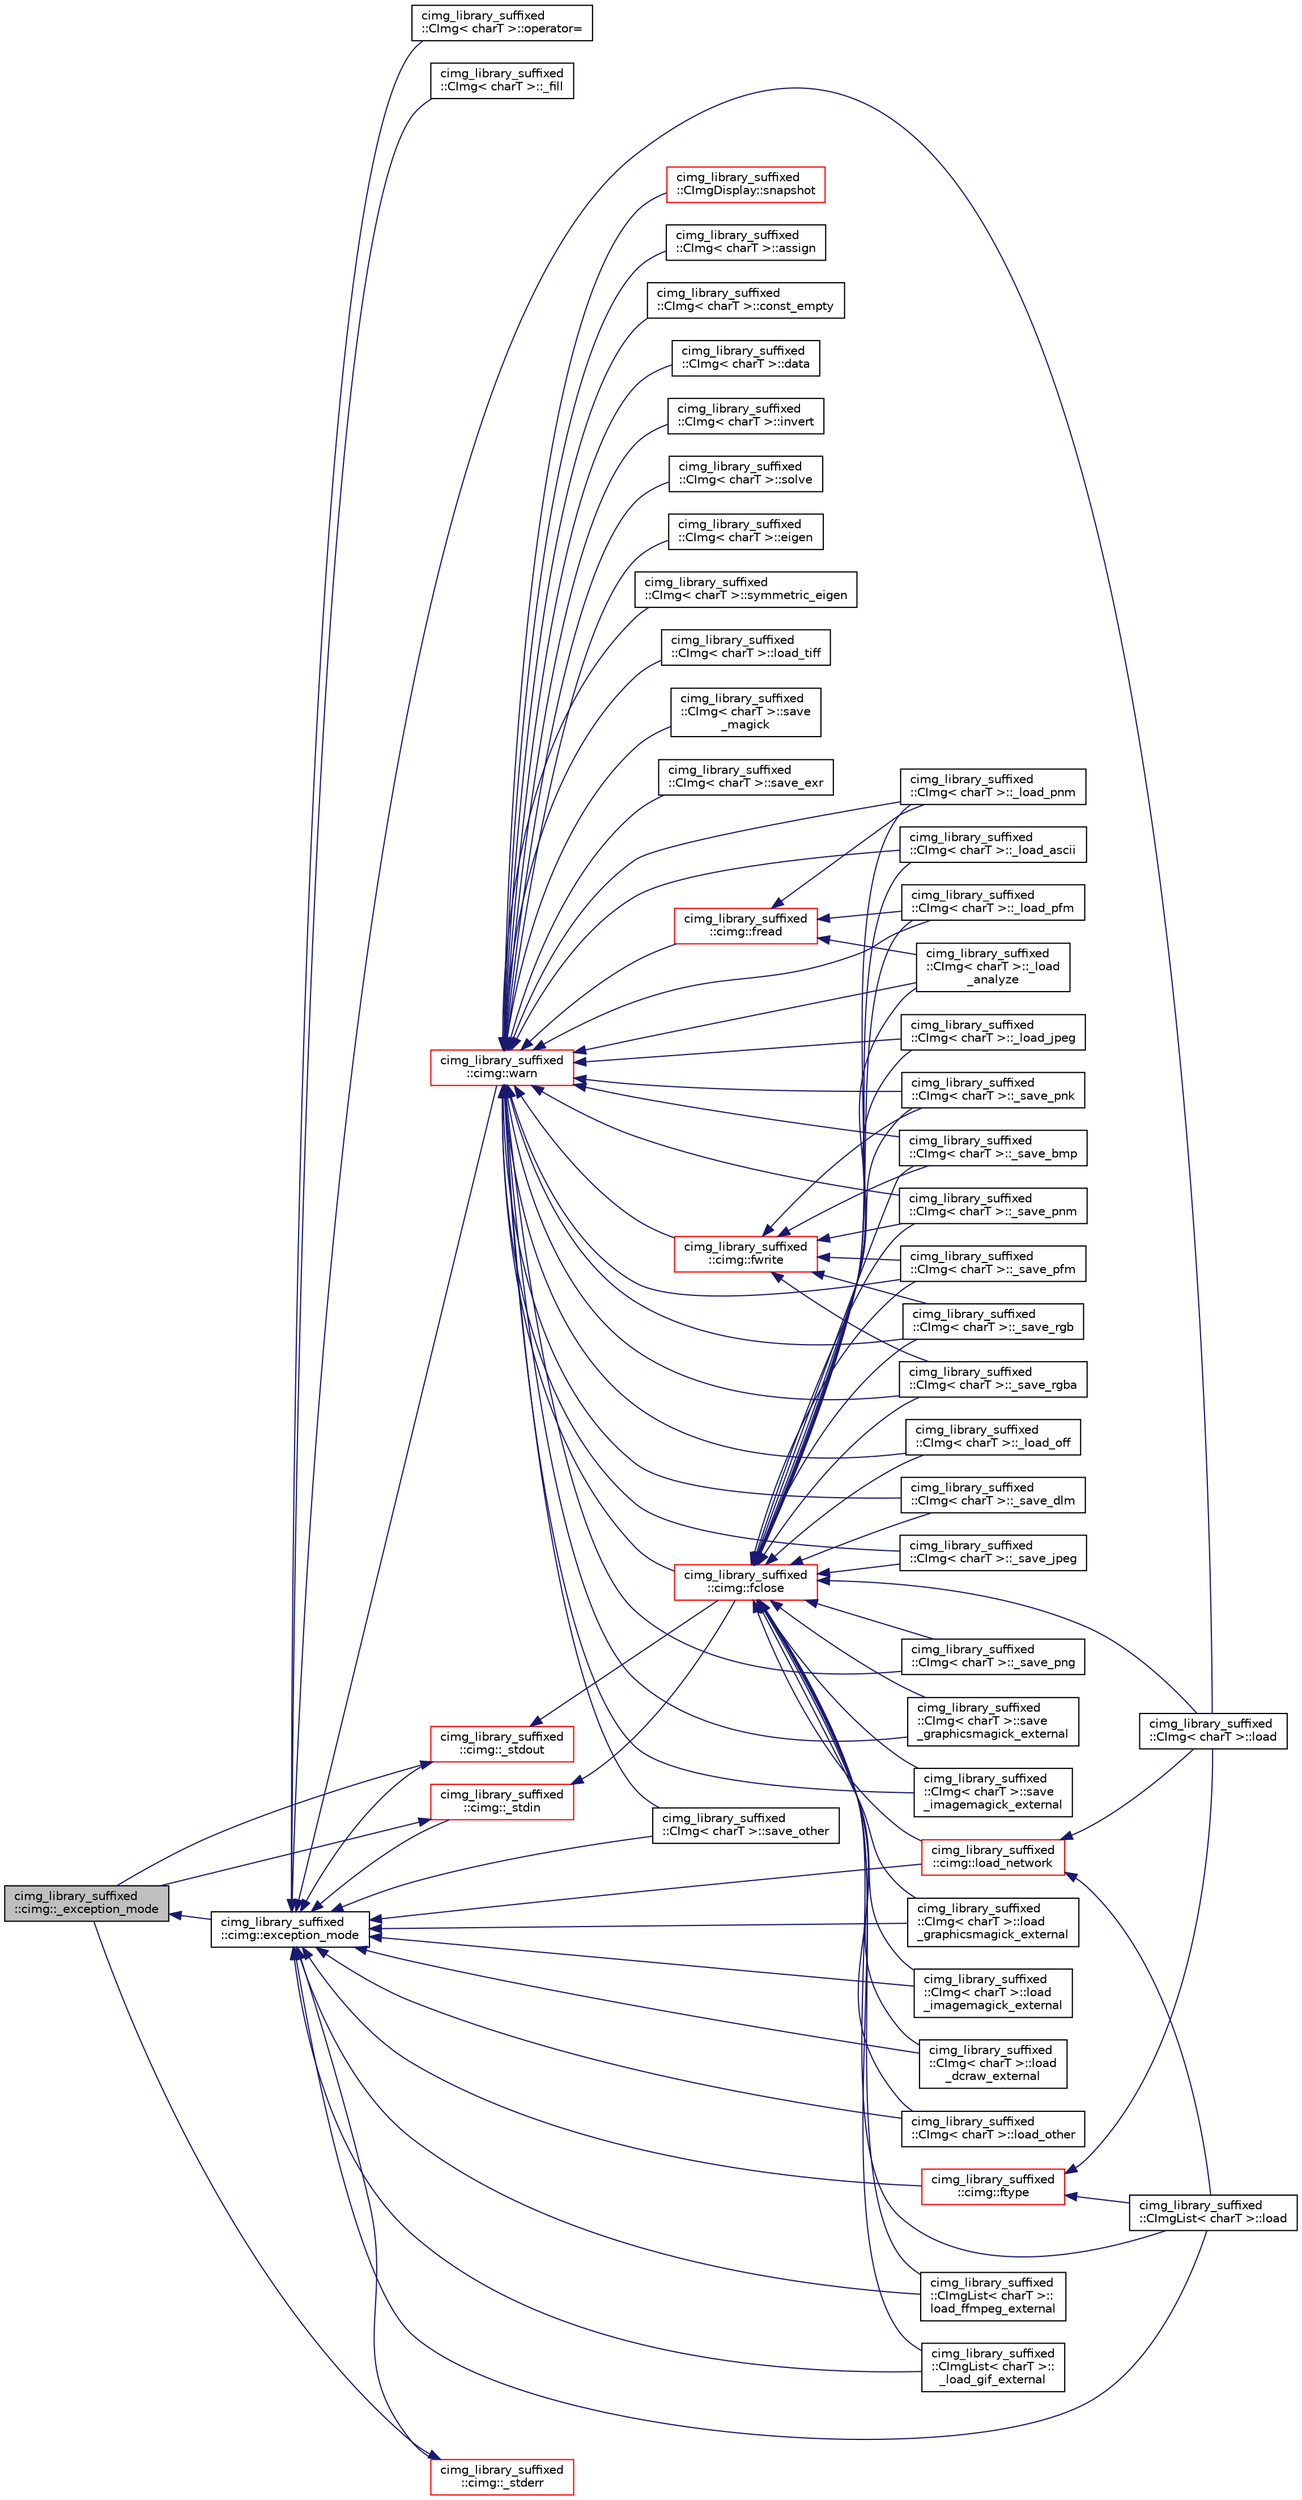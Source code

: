 digraph "cimg_library_suffixed::cimg::_exception_mode"
{
  edge [fontname="Helvetica",fontsize="10",labelfontname="Helvetica",labelfontsize="10"];
  node [fontname="Helvetica",fontsize="10",shape=record];
  rankdir="LR";
  Node11 [label="cimg_library_suffixed\l::cimg::_exception_mode",height=0.2,width=0.4,color="black", fillcolor="grey75", style="filled", fontcolor="black"];
  Node11 -> Node12 [dir="back",color="midnightblue",fontsize="10",style="solid",fontname="Helvetica"];
  Node12 [label="cimg_library_suffixed\l::cimg::exception_mode",height=0.2,width=0.4,color="black", fillcolor="white", style="filled",URL="$namespacecimg__library__suffixed_1_1cimg.html#aeafab144366eddd11360f32f468fa4af",tooltip="Set current  exception mode. "];
  Node12 -> Node13 [dir="back",color="midnightblue",fontsize="10",style="solid",fontname="Helvetica"];
  Node13 [label="cimg_library_suffixed\l::cimg::warn",height=0.2,width=0.4,color="red", fillcolor="white", style="filled",URL="$namespacecimg__library__suffixed_1_1cimg.html#acfd3624d72ed7f79c82ec45646c685e7",tooltip="Display a warning message on the default output stream. "];
  Node13 -> Node14 [dir="back",color="midnightblue",fontsize="10",style="solid",fontname="Helvetica"];
  Node14 [label="cimg_library_suffixed\l::cimg::fclose",height=0.2,width=0.4,color="red", fillcolor="white", style="filled",URL="$namespacecimg__library__suffixed_1_1cimg.html#ac436b94e6ffef5fd420bb3d7c05fd416",tooltip="Close a file. "];
  Node14 -> Node48 [dir="back",color="midnightblue",fontsize="10",style="solid",fontname="Helvetica"];
  Node48 [label="cimg_library_suffixed\l::CImg\< charT \>::load",height=0.2,width=0.4,color="black", fillcolor="white", style="filled",URL="$structcimg__library__suffixed_1_1_c_img.html#ae8353b28bfbc5c4421c7adfbb98fe32f",tooltip="Load image from a file. "];
  Node14 -> Node49 [dir="back",color="midnightblue",fontsize="10",style="solid",fontname="Helvetica"];
  Node49 [label="cimg_library_suffixed\l::CImg\< charT \>::_load_ascii",height=0.2,width=0.4,color="black", fillcolor="white", style="filled",URL="$structcimg__library__suffixed_1_1_c_img.html#aec24d1f432932c808966d2a74c7aecb1"];
  Node14 -> Node52 [dir="back",color="midnightblue",fontsize="10",style="solid",fontname="Helvetica"];
  Node52 [label="cimg_library_suffixed\l::CImg\< charT \>::_load_jpeg",height=0.2,width=0.4,color="black", fillcolor="white", style="filled",URL="$structcimg__library__suffixed_1_1_c_img.html#aaa44f102ce0bd97a01d128fe431c1bb2"];
  Node14 -> Node54 [dir="back",color="midnightblue",fontsize="10",style="solid",fontname="Helvetica"];
  Node54 [label="cimg_library_suffixed\l::CImg\< charT \>::_load_pnm",height=0.2,width=0.4,color="black", fillcolor="white", style="filled",URL="$structcimg__library__suffixed_1_1_c_img.html#a4ee4502761ce479392f2641211a5694f"];
  Node14 -> Node55 [dir="back",color="midnightblue",fontsize="10",style="solid",fontname="Helvetica"];
  Node55 [label="cimg_library_suffixed\l::CImg\< charT \>::_load_pfm",height=0.2,width=0.4,color="black", fillcolor="white", style="filled",URL="$structcimg__library__suffixed_1_1_c_img.html#a0735cc3a6a6f0639ff34e98086cb7992"];
  Node14 -> Node58 [dir="back",color="midnightblue",fontsize="10",style="solid",fontname="Helvetica"];
  Node58 [label="cimg_library_suffixed\l::CImg\< charT \>::_load\l_analyze",height=0.2,width=0.4,color="black", fillcolor="white", style="filled",URL="$structcimg__library__suffixed_1_1_c_img.html#a01444df91267a5b4cb8105ac5886f12f"];
  Node14 -> Node62 [dir="back",color="midnightblue",fontsize="10",style="solid",fontname="Helvetica"];
  Node62 [label="cimg_library_suffixed\l::CImg\< charT \>::_load_off",height=0.2,width=0.4,color="black", fillcolor="white", style="filled",URL="$structcimg__library__suffixed_1_1_c_img.html#a8f2efb14f687ccdb85c060757ca5a306"];
  Node14 -> Node63 [dir="back",color="midnightblue",fontsize="10",style="solid",fontname="Helvetica"];
  Node63 [label="cimg_library_suffixed\l::CImg\< charT \>::load\l_graphicsmagick_external",height=0.2,width=0.4,color="black", fillcolor="white", style="filled",URL="$structcimg__library__suffixed_1_1_c_img.html#a34578e61c66a0046835660bada43e3d6",tooltip="Load image using GraphicsMagick&#39;s external tool &#39;gm&#39;. "];
  Node14 -> Node65 [dir="back",color="midnightblue",fontsize="10",style="solid",fontname="Helvetica"];
  Node65 [label="cimg_library_suffixed\l::CImg\< charT \>::load\l_imagemagick_external",height=0.2,width=0.4,color="black", fillcolor="white", style="filled",URL="$structcimg__library__suffixed_1_1_c_img.html#a8278afa0b313d0f3465ef91dabdac549",tooltip="Load image using ImageMagick&#39;s external tool &#39;convert&#39;. "];
  Node14 -> Node67 [dir="back",color="midnightblue",fontsize="10",style="solid",fontname="Helvetica"];
  Node67 [label="cimg_library_suffixed\l::CImg\< charT \>::load\l_dcraw_external",height=0.2,width=0.4,color="black", fillcolor="white", style="filled",URL="$structcimg__library__suffixed_1_1_c_img.html#ae8ee2dbbc634767b37efabe0f0eb7104",tooltip="Load image from a RAW Color Camera file, using external tool &#39;dcraw&#39;. "];
  Node14 -> Node68 [dir="back",color="midnightblue",fontsize="10",style="solid",fontname="Helvetica"];
  Node68 [label="cimg_library_suffixed\l::CImg\< charT \>::load_other",height=0.2,width=0.4,color="black", fillcolor="white", style="filled",URL="$structcimg__library__suffixed_1_1_c_img.html#a180e60402e08fc7714c737e1974b9870",tooltip="Load image using various non-native ways. "];
  Node14 -> Node20 [dir="back",color="midnightblue",fontsize="10",style="solid",fontname="Helvetica"];
  Node20 [label="cimg_library_suffixed\l::CImg\< charT \>::_save_dlm",height=0.2,width=0.4,color="black", fillcolor="white", style="filled",URL="$structcimg__library__suffixed_1_1_c_img.html#a78929d9b9d2af829f3e3fc576e99b61d"];
  Node14 -> Node21 [dir="back",color="midnightblue",fontsize="10",style="solid",fontname="Helvetica"];
  Node21 [label="cimg_library_suffixed\l::CImg\< charT \>::_save_bmp",height=0.2,width=0.4,color="black", fillcolor="white", style="filled",URL="$structcimg__library__suffixed_1_1_c_img.html#ae9faefb948746c5d646fe5c80f28c4fc"];
  Node14 -> Node22 [dir="back",color="midnightblue",fontsize="10",style="solid",fontname="Helvetica"];
  Node22 [label="cimg_library_suffixed\l::CImg\< charT \>::_save_jpeg",height=0.2,width=0.4,color="black", fillcolor="white", style="filled",URL="$structcimg__library__suffixed_1_1_c_img.html#aa41e292505817af60a4896ed19302304"];
  Node14 -> Node24 [dir="back",color="midnightblue",fontsize="10",style="solid",fontname="Helvetica"];
  Node24 [label="cimg_library_suffixed\l::CImg\< charT \>::_save_png",height=0.2,width=0.4,color="black", fillcolor="white", style="filled",URL="$structcimg__library__suffixed_1_1_c_img.html#aab5e304310373159e357250314e99da6"];
  Node14 -> Node25 [dir="back",color="midnightblue",fontsize="10",style="solid",fontname="Helvetica"];
  Node25 [label="cimg_library_suffixed\l::CImg\< charT \>::_save_pnm",height=0.2,width=0.4,color="black", fillcolor="white", style="filled",URL="$structcimg__library__suffixed_1_1_c_img.html#a3b62455c9523881fa64a47d8362c3d80"];
  Node14 -> Node26 [dir="back",color="midnightblue",fontsize="10",style="solid",fontname="Helvetica"];
  Node26 [label="cimg_library_suffixed\l::CImg\< charT \>::_save_pnk",height=0.2,width=0.4,color="black", fillcolor="white", style="filled",URL="$structcimg__library__suffixed_1_1_c_img.html#a4bcf33abcee45165d20d9530f6c85242"];
  Node14 -> Node27 [dir="back",color="midnightblue",fontsize="10",style="solid",fontname="Helvetica"];
  Node27 [label="cimg_library_suffixed\l::CImg\< charT \>::_save_pfm",height=0.2,width=0.4,color="black", fillcolor="white", style="filled",URL="$structcimg__library__suffixed_1_1_c_img.html#a65be74d7d22bb71e708b3beb8e9cae49"];
  Node14 -> Node28 [dir="back",color="midnightblue",fontsize="10",style="solid",fontname="Helvetica"];
  Node28 [label="cimg_library_suffixed\l::CImg\< charT \>::_save_rgb",height=0.2,width=0.4,color="black", fillcolor="white", style="filled",URL="$structcimg__library__suffixed_1_1_c_img.html#a06c5e27c1dde885a96cfdad05835644e"];
  Node14 -> Node29 [dir="back",color="midnightblue",fontsize="10",style="solid",fontname="Helvetica"];
  Node29 [label="cimg_library_suffixed\l::CImg\< charT \>::_save_rgba",height=0.2,width=0.4,color="black", fillcolor="white", style="filled",URL="$structcimg__library__suffixed_1_1_c_img.html#a974a21a1c7242ff9b08e4590701d920d"];
  Node14 -> Node39 [dir="back",color="midnightblue",fontsize="10",style="solid",fontname="Helvetica"];
  Node39 [label="cimg_library_suffixed\l::CImg\< charT \>::save\l_graphicsmagick_external",height=0.2,width=0.4,color="black", fillcolor="white", style="filled",URL="$structcimg__library__suffixed_1_1_c_img.html#a44f125968c20e8c7d833bf7d75c32db6",tooltip="Save image using GraphicsMagick&#39;s external binary. "];
  Node14 -> Node40 [dir="back",color="midnightblue",fontsize="10",style="solid",fontname="Helvetica"];
  Node40 [label="cimg_library_suffixed\l::CImg\< charT \>::save\l_imagemagick_external",height=0.2,width=0.4,color="black", fillcolor="white", style="filled",URL="$structcimg__library__suffixed_1_1_c_img.html#afbf8db949f62c8bd3f2f73ba3d9c1420",tooltip="Save image using ImageMagick&#39;s external binary. "];
  Node14 -> Node74 [dir="back",color="midnightblue",fontsize="10",style="solid",fontname="Helvetica"];
  Node74 [label="cimg_library_suffixed\l::CImgList\< charT \>::load",height=0.2,width=0.4,color="black", fillcolor="white", style="filled",URL="$structcimg__library__suffixed_1_1_c_img_list.html#a63bd67d8dd2301933df7decb4612916e",tooltip="Load a list from a file. "];
  Node14 -> Node79 [dir="back",color="midnightblue",fontsize="10",style="solid",fontname="Helvetica"];
  Node79 [label="cimg_library_suffixed\l::CImgList\< charT \>::\lload_ffmpeg_external",height=0.2,width=0.4,color="black", fillcolor="white", style="filled",URL="$structcimg__library__suffixed_1_1_c_img_list.html#aa1c97a6c05ba746d02440eec0ad2e602",tooltip="Load an image from a video file using the external tool &#39;ffmpeg&#39;. "];
  Node14 -> Node81 [dir="back",color="midnightblue",fontsize="10",style="solid",fontname="Helvetica"];
  Node81 [label="cimg_library_suffixed\l::CImgList\< charT \>::\l_load_gif_external",height=0.2,width=0.4,color="black", fillcolor="white", style="filled",URL="$structcimg__library__suffixed_1_1_c_img_list.html#a666592ad2e1ecef3317d060696ebbfaa"];
  Node14 -> Node89 [dir="back",color="midnightblue",fontsize="10",style="solid",fontname="Helvetica"];
  Node89 [label="cimg_library_suffixed\l::cimg::load_network",height=0.2,width=0.4,color="red", fillcolor="white", style="filled",URL="$namespacecimg__library__suffixed_1_1cimg.html#a90c05fe6fc049cba75f3a12807e97158",tooltip="Load file from network as a local temporary file. "];
  Node89 -> Node48 [dir="back",color="midnightblue",fontsize="10",style="solid",fontname="Helvetica"];
  Node89 -> Node74 [dir="back",color="midnightblue",fontsize="10",style="solid",fontname="Helvetica"];
  Node13 -> Node110 [dir="back",color="midnightblue",fontsize="10",style="solid",fontname="Helvetica"];
  Node110 [label="cimg_library_suffixed\l::cimg::fread",height=0.2,width=0.4,color="red", fillcolor="white", style="filled",URL="$namespacecimg__library__suffixed_1_1cimg.html#a6b210044fcdb52b1d649ab19006de4ad",tooltip="Read data from file. "];
  Node110 -> Node54 [dir="back",color="midnightblue",fontsize="10",style="solid",fontname="Helvetica"];
  Node110 -> Node55 [dir="back",color="midnightblue",fontsize="10",style="solid",fontname="Helvetica"];
  Node110 -> Node58 [dir="back",color="midnightblue",fontsize="10",style="solid",fontname="Helvetica"];
  Node13 -> Node113 [dir="back",color="midnightblue",fontsize="10",style="solid",fontname="Helvetica"];
  Node113 [label="cimg_library_suffixed\l::cimg::fwrite",height=0.2,width=0.4,color="red", fillcolor="white", style="filled",URL="$namespacecimg__library__suffixed_1_1cimg.html#ad44a7e96cd1e9cdef83f4ffe235dd1fb",tooltip="Write data to file. "];
  Node113 -> Node21 [dir="back",color="midnightblue",fontsize="10",style="solid",fontname="Helvetica"];
  Node113 -> Node25 [dir="back",color="midnightblue",fontsize="10",style="solid",fontname="Helvetica"];
  Node113 -> Node26 [dir="back",color="midnightblue",fontsize="10",style="solid",fontname="Helvetica"];
  Node113 -> Node27 [dir="back",color="midnightblue",fontsize="10",style="solid",fontname="Helvetica"];
  Node113 -> Node28 [dir="back",color="midnightblue",fontsize="10",style="solid",fontname="Helvetica"];
  Node113 -> Node29 [dir="back",color="midnightblue",fontsize="10",style="solid",fontname="Helvetica"];
  Node13 -> Node114 [dir="back",color="midnightblue",fontsize="10",style="solid",fontname="Helvetica"];
  Node114 [label="cimg_library_suffixed\l::CImgDisplay::snapshot",height=0.2,width=0.4,color="red", fillcolor="white", style="filled",URL="$structcimg__library__suffixed_1_1_c_img_display.html#a914ee0515249db301dc66275861a6b3e",tooltip="Take a snapshot of the associated window content. "];
  Node13 -> Node118 [dir="back",color="midnightblue",fontsize="10",style="solid",fontname="Helvetica"];
  Node118 [label="cimg_library_suffixed\l::CImg\< charT \>::assign",height=0.2,width=0.4,color="black", fillcolor="white", style="filled",URL="$structcimg__library__suffixed_1_1_c_img.html#af3156209f78b36322ff7787fcd9f1404",tooltip="Construct image with specified size and initialize pixel values from a memory buffer ..."];
  Node13 -> Node119 [dir="back",color="midnightblue",fontsize="10",style="solid",fontname="Helvetica"];
  Node119 [label="cimg_library_suffixed\l::CImg\< charT \>::const_empty",height=0.2,width=0.4,color="black", fillcolor="white", style="filled",URL="$structcimg__library__suffixed_1_1_c_img.html#a0c25588da200d84fb03afb1b491c6738",tooltip="Return a reference to an empty image . "];
  Node13 -> Node120 [dir="back",color="midnightblue",fontsize="10",style="solid",fontname="Helvetica"];
  Node120 [label="cimg_library_suffixed\l::CImg\< charT \>::data",height=0.2,width=0.4,color="black", fillcolor="white", style="filled",URL="$structcimg__library__suffixed_1_1_c_img.html#ae998482a3ef84cf8b0eae82689ca6f0c",tooltip="Return a pointer to the first pixel value . "];
  Node13 -> Node121 [dir="back",color="midnightblue",fontsize="10",style="solid",fontname="Helvetica"];
  Node121 [label="cimg_library_suffixed\l::CImg\< charT \>::invert",height=0.2,width=0.4,color="black", fillcolor="white", style="filled",URL="$structcimg__library__suffixed_1_1_c_img.html#a916472d313a2058a1852864b1235ec02",tooltip="Invert the instance image, viewed as a matrix. "];
  Node13 -> Node122 [dir="back",color="midnightblue",fontsize="10",style="solid",fontname="Helvetica"];
  Node122 [label="cimg_library_suffixed\l::CImg\< charT \>::solve",height=0.2,width=0.4,color="black", fillcolor="white", style="filled",URL="$structcimg__library__suffixed_1_1_c_img.html#a3c868d05056064840adec3b2e75f2c22",tooltip="Solve a system of linear equations. "];
  Node13 -> Node123 [dir="back",color="midnightblue",fontsize="10",style="solid",fontname="Helvetica"];
  Node123 [label="cimg_library_suffixed\l::CImg\< charT \>::eigen",height=0.2,width=0.4,color="black", fillcolor="white", style="filled",URL="$structcimg__library__suffixed_1_1_c_img.html#adbf6146771336af8f5477c89d9124941",tooltip="Compute eigenvalues and eigenvectors of the instance image, viewed as a matrix. "];
  Node13 -> Node124 [dir="back",color="midnightblue",fontsize="10",style="solid",fontname="Helvetica"];
  Node124 [label="cimg_library_suffixed\l::CImg\< charT \>::symmetric_eigen",height=0.2,width=0.4,color="black", fillcolor="white", style="filled",URL="$structcimg__library__suffixed_1_1_c_img.html#a53284105886c5eb684b26e7dba5ede66",tooltip="Compute eigenvalues and eigenvectors of the instance image, viewed as a symmetric matrix..."];
  Node13 -> Node49 [dir="back",color="midnightblue",fontsize="10",style="solid",fontname="Helvetica"];
  Node13 -> Node52 [dir="back",color="midnightblue",fontsize="10",style="solid",fontname="Helvetica"];
  Node13 -> Node54 [dir="back",color="midnightblue",fontsize="10",style="solid",fontname="Helvetica"];
  Node13 -> Node55 [dir="back",color="midnightblue",fontsize="10",style="solid",fontname="Helvetica"];
  Node13 -> Node125 [dir="back",color="midnightblue",fontsize="10",style="solid",fontname="Helvetica"];
  Node125 [label="cimg_library_suffixed\l::CImg\< charT \>::load_tiff",height=0.2,width=0.4,color="black", fillcolor="white", style="filled",URL="$structcimg__library__suffixed_1_1_c_img.html#ab87bf210c0e6bec7a6af7f1c0aec2a48",tooltip="Load image from a TIFF file. "];
  Node13 -> Node58 [dir="back",color="midnightblue",fontsize="10",style="solid",fontname="Helvetica"];
  Node13 -> Node62 [dir="back",color="midnightblue",fontsize="10",style="solid",fontname="Helvetica"];
  Node13 -> Node20 [dir="back",color="midnightblue",fontsize="10",style="solid",fontname="Helvetica"];
  Node13 -> Node21 [dir="back",color="midnightblue",fontsize="10",style="solid",fontname="Helvetica"];
  Node13 -> Node22 [dir="back",color="midnightblue",fontsize="10",style="solid",fontname="Helvetica"];
  Node13 -> Node23 [dir="back",color="midnightblue",fontsize="10",style="solid",fontname="Helvetica"];
  Node23 [label="cimg_library_suffixed\l::CImg\< charT \>::save\l_magick",height=0.2,width=0.4,color="black", fillcolor="white", style="filled",URL="$structcimg__library__suffixed_1_1_c_img.html#a6beb63196c9a26f6894e4654f771c1e5",tooltip="Save image, using built-in ImageMagick++ library. "];
  Node13 -> Node24 [dir="back",color="midnightblue",fontsize="10",style="solid",fontname="Helvetica"];
  Node13 -> Node25 [dir="back",color="midnightblue",fontsize="10",style="solid",fontname="Helvetica"];
  Node13 -> Node26 [dir="back",color="midnightblue",fontsize="10",style="solid",fontname="Helvetica"];
  Node13 -> Node27 [dir="back",color="midnightblue",fontsize="10",style="solid",fontname="Helvetica"];
  Node13 -> Node28 [dir="back",color="midnightblue",fontsize="10",style="solid",fontname="Helvetica"];
  Node13 -> Node29 [dir="back",color="midnightblue",fontsize="10",style="solid",fontname="Helvetica"];
  Node13 -> Node34 [dir="back",color="midnightblue",fontsize="10",style="solid",fontname="Helvetica"];
  Node34 [label="cimg_library_suffixed\l::CImg\< charT \>::save_exr",height=0.2,width=0.4,color="black", fillcolor="white", style="filled",URL="$structcimg__library__suffixed_1_1_c_img.html#ad5fb082bca9bcc268e8f77019788ae51",tooltip="Save image as an OpenEXR file. "];
  Node13 -> Node39 [dir="back",color="midnightblue",fontsize="10",style="solid",fontname="Helvetica"];
  Node13 -> Node40 [dir="back",color="midnightblue",fontsize="10",style="solid",fontname="Helvetica"];
  Node13 -> Node42 [dir="back",color="midnightblue",fontsize="10",style="solid",fontname="Helvetica"];
  Node42 [label="cimg_library_suffixed\l::CImg\< charT \>::save_other",height=0.2,width=0.4,color="black", fillcolor="white", style="filled",URL="$structcimg__library__suffixed_1_1_c_img.html#a6b77dc615829820ba0675409feaef3d8"];
  Node12 -> Node132 [dir="back",color="midnightblue",fontsize="10",style="solid",fontname="Helvetica"];
  Node132 [label="cimg_library_suffixed\l::CImg\< charT \>::operator=",height=0.2,width=0.4,color="black", fillcolor="white", style="filled",URL="$structcimg__library__suffixed_1_1_c_img.html#a9de9f600cbcf0f7d865c33efb6cac895",tooltip="Assign pixels values from a specified expression. "];
  Node12 -> Node133 [dir="back",color="midnightblue",fontsize="10",style="solid",fontname="Helvetica"];
  Node133 [label="cimg_library_suffixed\l::CImg\< charT \>::_fill",height=0.2,width=0.4,color="black", fillcolor="white", style="filled",URL="$structcimg__library__suffixed_1_1_c_img.html#a4d460428b9d4250303877a582f7ef566"];
  Node12 -> Node48 [dir="back",color="midnightblue",fontsize="10",style="solid",fontname="Helvetica"];
  Node12 -> Node63 [dir="back",color="midnightblue",fontsize="10",style="solid",fontname="Helvetica"];
  Node12 -> Node65 [dir="back",color="midnightblue",fontsize="10",style="solid",fontname="Helvetica"];
  Node12 -> Node67 [dir="back",color="midnightblue",fontsize="10",style="solid",fontname="Helvetica"];
  Node12 -> Node68 [dir="back",color="midnightblue",fontsize="10",style="solid",fontname="Helvetica"];
  Node12 -> Node42 [dir="back",color="midnightblue",fontsize="10",style="solid",fontname="Helvetica"];
  Node12 -> Node74 [dir="back",color="midnightblue",fontsize="10",style="solid",fontname="Helvetica"];
  Node12 -> Node79 [dir="back",color="midnightblue",fontsize="10",style="solid",fontname="Helvetica"];
  Node12 -> Node81 [dir="back",color="midnightblue",fontsize="10",style="solid",fontname="Helvetica"];
  Node12 -> Node134 [dir="back",color="midnightblue",fontsize="10",style="solid",fontname="Helvetica"];
  Node134 [label="cimg_library_suffixed\l::cimg::_stdin",height=0.2,width=0.4,color="red", fillcolor="white", style="filled",URL="$namespacecimg__library__suffixed_1_1cimg.html#a01a3b743897290604513ea6d847c9886"];
  Node134 -> Node11 [dir="back",color="midnightblue",fontsize="10",style="solid",fontname="Helvetica"];
  Node134 -> Node14 [dir="back",color="midnightblue",fontsize="10",style="solid",fontname="Helvetica"];
  Node12 -> Node136 [dir="back",color="midnightblue",fontsize="10",style="solid",fontname="Helvetica"];
  Node136 [label="cimg_library_suffixed\l::cimg::_stdout",height=0.2,width=0.4,color="red", fillcolor="white", style="filled",URL="$namespacecimg__library__suffixed_1_1cimg.html#a493220746e5df3466568bd7862825008"];
  Node136 -> Node11 [dir="back",color="midnightblue",fontsize="10",style="solid",fontname="Helvetica"];
  Node136 -> Node14 [dir="back",color="midnightblue",fontsize="10",style="solid",fontname="Helvetica"];
  Node12 -> Node138 [dir="back",color="midnightblue",fontsize="10",style="solid",fontname="Helvetica"];
  Node138 [label="cimg_library_suffixed\l::cimg::_stderr",height=0.2,width=0.4,color="red", fillcolor="white", style="filled",URL="$namespacecimg__library__suffixed_1_1cimg.html#aab8db7528c32a8fd3a3dc471e662782e"];
  Node138 -> Node11 [dir="back",color="midnightblue",fontsize="10",style="solid",fontname="Helvetica"];
  Node12 -> Node172 [dir="back",color="midnightblue",fontsize="10",style="solid",fontname="Helvetica"];
  Node172 [label="cimg_library_suffixed\l::cimg::ftype",height=0.2,width=0.4,color="red", fillcolor="white", style="filled",URL="$namespacecimg__library__suffixed_1_1cimg.html#a56c2dbfe99d9f6e6bc1be9d03b0ddaaa",tooltip="Try to guess format from an image file. "];
  Node172 -> Node48 [dir="back",color="midnightblue",fontsize="10",style="solid",fontname="Helvetica"];
  Node172 -> Node74 [dir="back",color="midnightblue",fontsize="10",style="solid",fontname="Helvetica"];
  Node12 -> Node89 [dir="back",color="midnightblue",fontsize="10",style="solid",fontname="Helvetica"];
}
